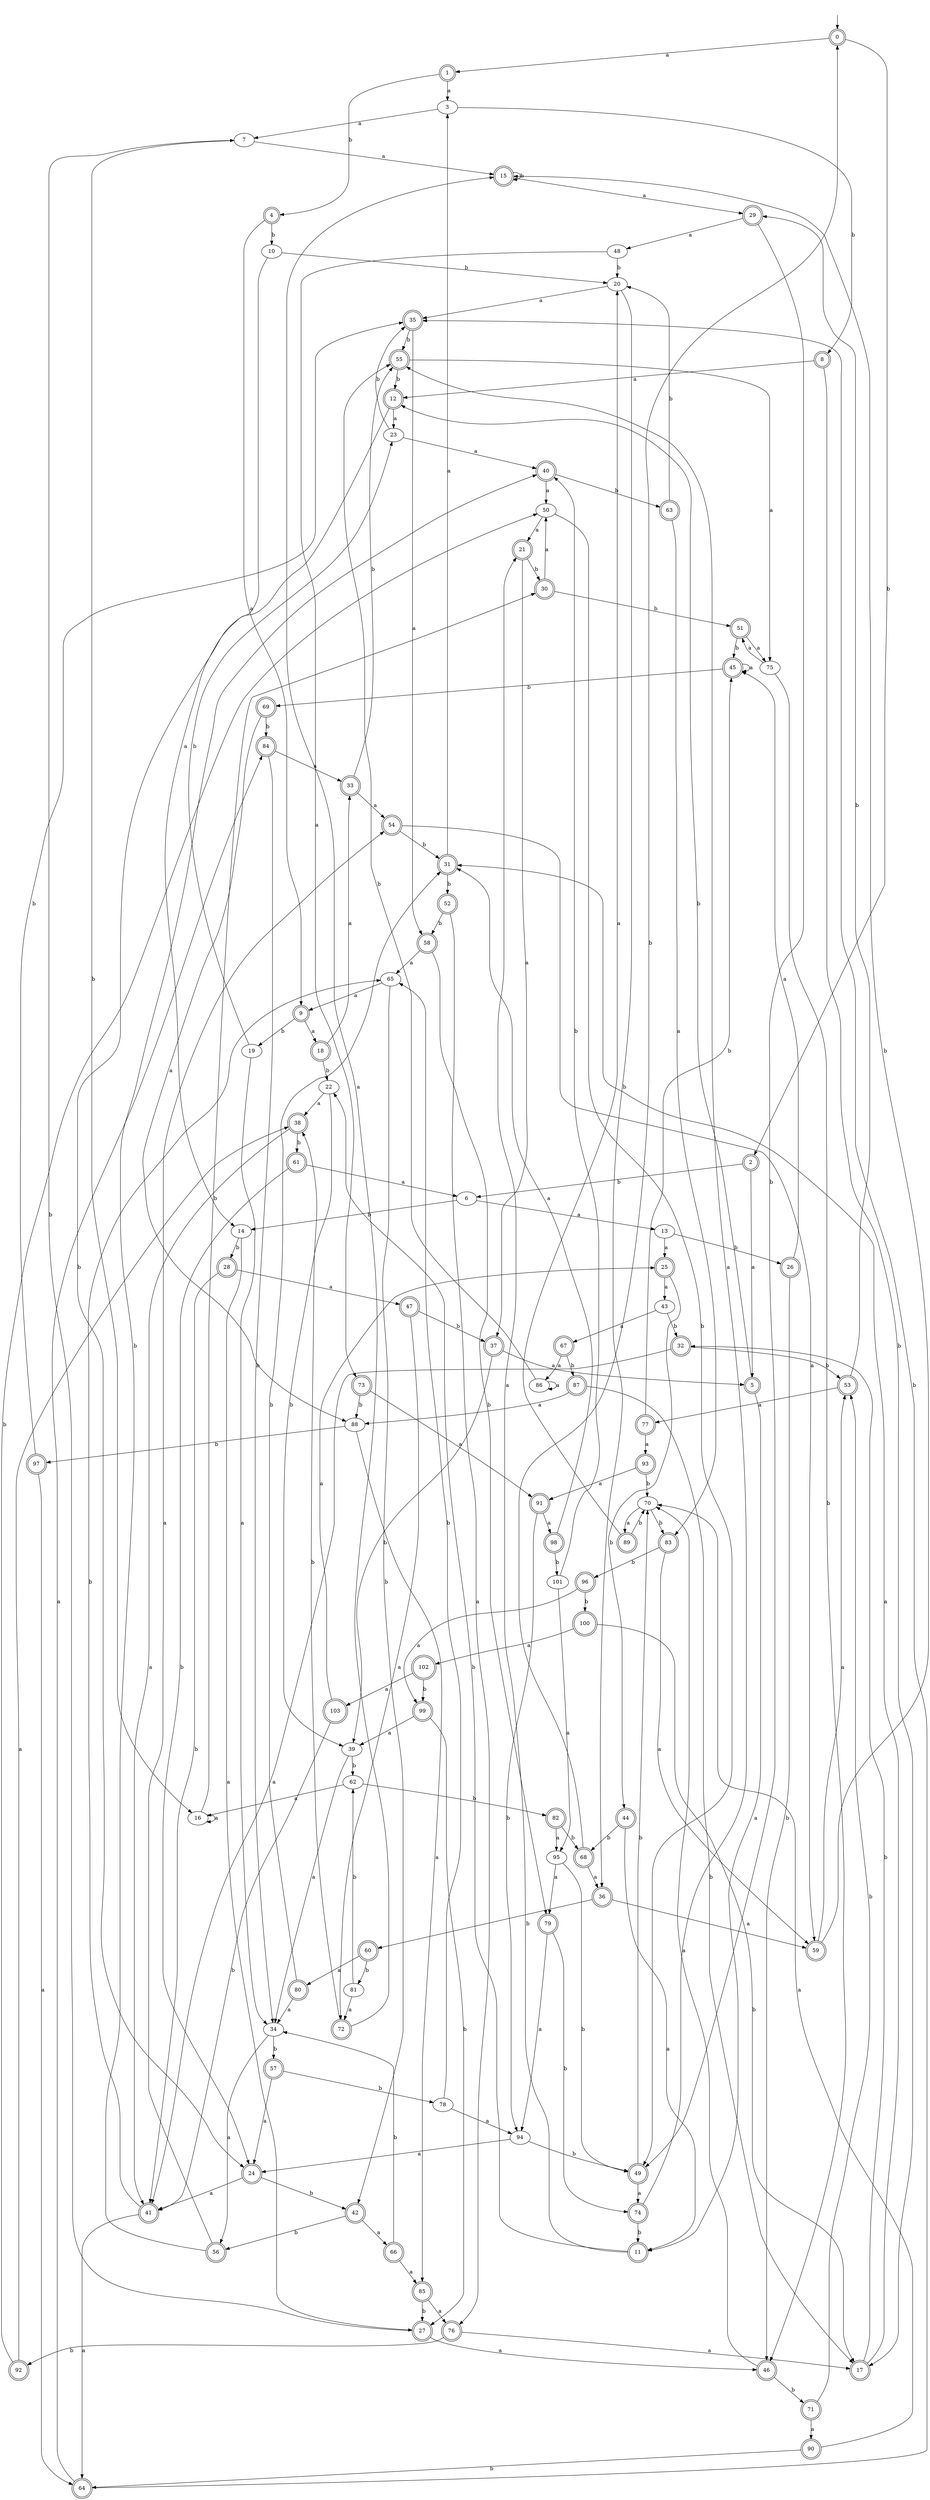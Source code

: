 digraph RandomDFA {
  __start0 [label="", shape=none];
  __start0 -> 0 [label=""];
  0 [shape=circle] [shape=doublecircle]
  0 -> 1 [label="a"]
  0 -> 2 [label="b"]
  1 [shape=doublecircle]
  1 -> 3 [label="a"]
  1 -> 4 [label="b"]
  2 [shape=doublecircle]
  2 -> 5 [label="a"]
  2 -> 6 [label="b"]
  3
  3 -> 7 [label="a"]
  3 -> 8 [label="b"]
  4 [shape=doublecircle]
  4 -> 9 [label="a"]
  4 -> 10 [label="b"]
  5 [shape=doublecircle]
  5 -> 11 [label="a"]
  5 -> 12 [label="b"]
  6
  6 -> 13 [label="a"]
  6 -> 14 [label="b"]
  7
  7 -> 15 [label="a"]
  7 -> 16 [label="b"]
  8 [shape=doublecircle]
  8 -> 12 [label="a"]
  8 -> 17 [label="b"]
  9 [shape=doublecircle]
  9 -> 18 [label="a"]
  9 -> 19 [label="b"]
  10
  10 -> 14 [label="a"]
  10 -> 20 [label="b"]
  11 [shape=doublecircle]
  11 -> 21 [label="a"]
  11 -> 22 [label="b"]
  12 [shape=doublecircle]
  12 -> 23 [label="a"]
  12 -> 24 [label="b"]
  13
  13 -> 25 [label="a"]
  13 -> 26 [label="b"]
  14
  14 -> 27 [label="a"]
  14 -> 28 [label="b"]
  15 [shape=doublecircle]
  15 -> 29 [label="a"]
  15 -> 15 [label="b"]
  16
  16 -> 16 [label="a"]
  16 -> 30 [label="b"]
  17 [shape=doublecircle]
  17 -> 31 [label="a"]
  17 -> 32 [label="b"]
  18 [shape=doublecircle]
  18 -> 33 [label="a"]
  18 -> 22 [label="b"]
  19
  19 -> 34 [label="a"]
  19 -> 23 [label="b"]
  20
  20 -> 35 [label="a"]
  20 -> 36 [label="b"]
  21 [shape=doublecircle]
  21 -> 37 [label="a"]
  21 -> 30 [label="b"]
  22
  22 -> 38 [label="a"]
  22 -> 39 [label="b"]
  23
  23 -> 40 [label="a"]
  23 -> 35 [label="b"]
  24 [shape=doublecircle]
  24 -> 41 [label="a"]
  24 -> 42 [label="b"]
  25 [shape=doublecircle]
  25 -> 43 [label="a"]
  25 -> 44 [label="b"]
  26 [shape=doublecircle]
  26 -> 45 [label="a"]
  26 -> 46 [label="b"]
  27 [shape=doublecircle]
  27 -> 46 [label="a"]
  27 -> 7 [label="b"]
  28 [shape=doublecircle]
  28 -> 47 [label="a"]
  28 -> 41 [label="b"]
  29 [shape=doublecircle]
  29 -> 48 [label="a"]
  29 -> 49 [label="b"]
  30 [shape=doublecircle]
  30 -> 50 [label="a"]
  30 -> 51 [label="b"]
  31 [shape=doublecircle]
  31 -> 3 [label="a"]
  31 -> 52 [label="b"]
  32 [shape=doublecircle]
  32 -> 41 [label="a"]
  32 -> 53 [label="b"]
  33 [shape=doublecircle]
  33 -> 54 [label="a"]
  33 -> 55 [label="b"]
  34
  34 -> 56 [label="a"]
  34 -> 57 [label="b"]
  35 [shape=doublecircle]
  35 -> 58 [label="a"]
  35 -> 55 [label="b"]
  36 [shape=doublecircle]
  36 -> 59 [label="a"]
  36 -> 60 [label="b"]
  37 [shape=doublecircle]
  37 -> 5 [label="a"]
  37 -> 39 [label="b"]
  38 [shape=doublecircle]
  38 -> 41 [label="a"]
  38 -> 61 [label="b"]
  39
  39 -> 34 [label="a"]
  39 -> 62 [label="b"]
  40 [shape=doublecircle]
  40 -> 50 [label="a"]
  40 -> 63 [label="b"]
  41 [shape=doublecircle]
  41 -> 64 [label="a"]
  41 -> 65 [label="b"]
  42 [shape=doublecircle]
  42 -> 66 [label="a"]
  42 -> 56 [label="b"]
  43
  43 -> 67 [label="a"]
  43 -> 32 [label="b"]
  44 [shape=doublecircle]
  44 -> 11 [label="a"]
  44 -> 68 [label="b"]
  45 [shape=doublecircle]
  45 -> 45 [label="a"]
  45 -> 69 [label="b"]
  46 [shape=doublecircle]
  46 -> 70 [label="a"]
  46 -> 71 [label="b"]
  47 [shape=doublecircle]
  47 -> 72 [label="a"]
  47 -> 37 [label="b"]
  48
  48 -> 73 [label="a"]
  48 -> 20 [label="b"]
  49 [shape=doublecircle]
  49 -> 74 [label="a"]
  49 -> 70 [label="b"]
  50
  50 -> 21 [label="a"]
  50 -> 49 [label="b"]
  51 [shape=doublecircle]
  51 -> 75 [label="a"]
  51 -> 45 [label="b"]
  52 [shape=doublecircle]
  52 -> 76 [label="a"]
  52 -> 58 [label="b"]
  53 [shape=doublecircle]
  53 -> 77 [label="a"]
  53 -> 29 [label="b"]
  54 [shape=doublecircle]
  54 -> 59 [label="a"]
  54 -> 31 [label="b"]
  55 [shape=doublecircle]
  55 -> 75 [label="a"]
  55 -> 12 [label="b"]
  56 [shape=doublecircle]
  56 -> 54 [label="a"]
  56 -> 40 [label="b"]
  57 [shape=doublecircle]
  57 -> 24 [label="a"]
  57 -> 78 [label="b"]
  58 [shape=doublecircle]
  58 -> 65 [label="a"]
  58 -> 79 [label="b"]
  59 [shape=doublecircle]
  59 -> 53 [label="a"]
  59 -> 15 [label="b"]
  60 [shape=doublecircle]
  60 -> 80 [label="a"]
  60 -> 81 [label="b"]
  61 [shape=doublecircle]
  61 -> 6 [label="a"]
  61 -> 24 [label="b"]
  62
  62 -> 16 [label="a"]
  62 -> 82 [label="b"]
  63 [shape=doublecircle]
  63 -> 83 [label="a"]
  63 -> 20 [label="b"]
  64 [shape=doublecircle]
  64 -> 84 [label="a"]
  64 -> 35 [label="b"]
  65
  65 -> 9 [label="a"]
  65 -> 42 [label="b"]
  66 [shape=doublecircle]
  66 -> 85 [label="a"]
  66 -> 34 [label="b"]
  67 [shape=doublecircle]
  67 -> 86 [label="a"]
  67 -> 87 [label="b"]
  68 [shape=doublecircle]
  68 -> 36 [label="a"]
  68 -> 0 [label="b"]
  69 [shape=doublecircle]
  69 -> 88 [label="a"]
  69 -> 84 [label="b"]
  70
  70 -> 89 [label="a"]
  70 -> 83 [label="b"]
  71 [shape=doublecircle]
  71 -> 90 [label="a"]
  71 -> 53 [label="b"]
  72 [shape=doublecircle]
  72 -> 15 [label="a"]
  72 -> 38 [label="b"]
  73 [shape=doublecircle]
  73 -> 91 [label="a"]
  73 -> 88 [label="b"]
  74 [shape=doublecircle]
  74 -> 55 [label="a"]
  74 -> 11 [label="b"]
  75
  75 -> 51 [label="a"]
  75 -> 46 [label="b"]
  76 [shape=doublecircle]
  76 -> 17 [label="a"]
  76 -> 92 [label="b"]
  77 [shape=doublecircle]
  77 -> 93 [label="a"]
  77 -> 45 [label="b"]
  78
  78 -> 94 [label="a"]
  78 -> 65 [label="b"]
  79 [shape=doublecircle]
  79 -> 94 [label="a"]
  79 -> 74 [label="b"]
  80 [shape=doublecircle]
  80 -> 34 [label="a"]
  80 -> 31 [label="b"]
  81
  81 -> 72 [label="a"]
  81 -> 62 [label="b"]
  82 [shape=doublecircle]
  82 -> 95 [label="a"]
  82 -> 68 [label="b"]
  83 [shape=doublecircle]
  83 -> 59 [label="a"]
  83 -> 96 [label="b"]
  84 [shape=doublecircle]
  84 -> 33 [label="a"]
  84 -> 34 [label="b"]
  85 [shape=doublecircle]
  85 -> 76 [label="a"]
  85 -> 27 [label="b"]
  86
  86 -> 86 [label="a"]
  86 -> 55 [label="b"]
  87 [shape=doublecircle]
  87 -> 88 [label="a"]
  87 -> 17 [label="b"]
  88
  88 -> 85 [label="a"]
  88 -> 97 [label="b"]
  89 [shape=doublecircle]
  89 -> 20 [label="a"]
  89 -> 70 [label="b"]
  90 [shape=doublecircle]
  90 -> 70 [label="a"]
  90 -> 64 [label="b"]
  91 [shape=doublecircle]
  91 -> 98 [label="a"]
  91 -> 94 [label="b"]
  92 [shape=doublecircle]
  92 -> 38 [label="a"]
  92 -> 50 [label="b"]
  93 [shape=doublecircle]
  93 -> 91 [label="a"]
  93 -> 70 [label="b"]
  94
  94 -> 24 [label="a"]
  94 -> 49 [label="b"]
  95
  95 -> 79 [label="a"]
  95 -> 49 [label="b"]
  96 [shape=doublecircle]
  96 -> 99 [label="a"]
  96 -> 100 [label="b"]
  97 [shape=doublecircle]
  97 -> 64 [label="a"]
  97 -> 35 [label="b"]
  98 [shape=doublecircle]
  98 -> 31 [label="a"]
  98 -> 101 [label="b"]
  99 [shape=doublecircle]
  99 -> 39 [label="a"]
  99 -> 27 [label="b"]
  100 [shape=doublecircle]
  100 -> 102 [label="a"]
  100 -> 17 [label="b"]
  101
  101 -> 95 [label="a"]
  101 -> 40 [label="b"]
  102 [shape=doublecircle]
  102 -> 103 [label="a"]
  102 -> 99 [label="b"]
  103 [shape=doublecircle]
  103 -> 25 [label="a"]
  103 -> 41 [label="b"]
}
